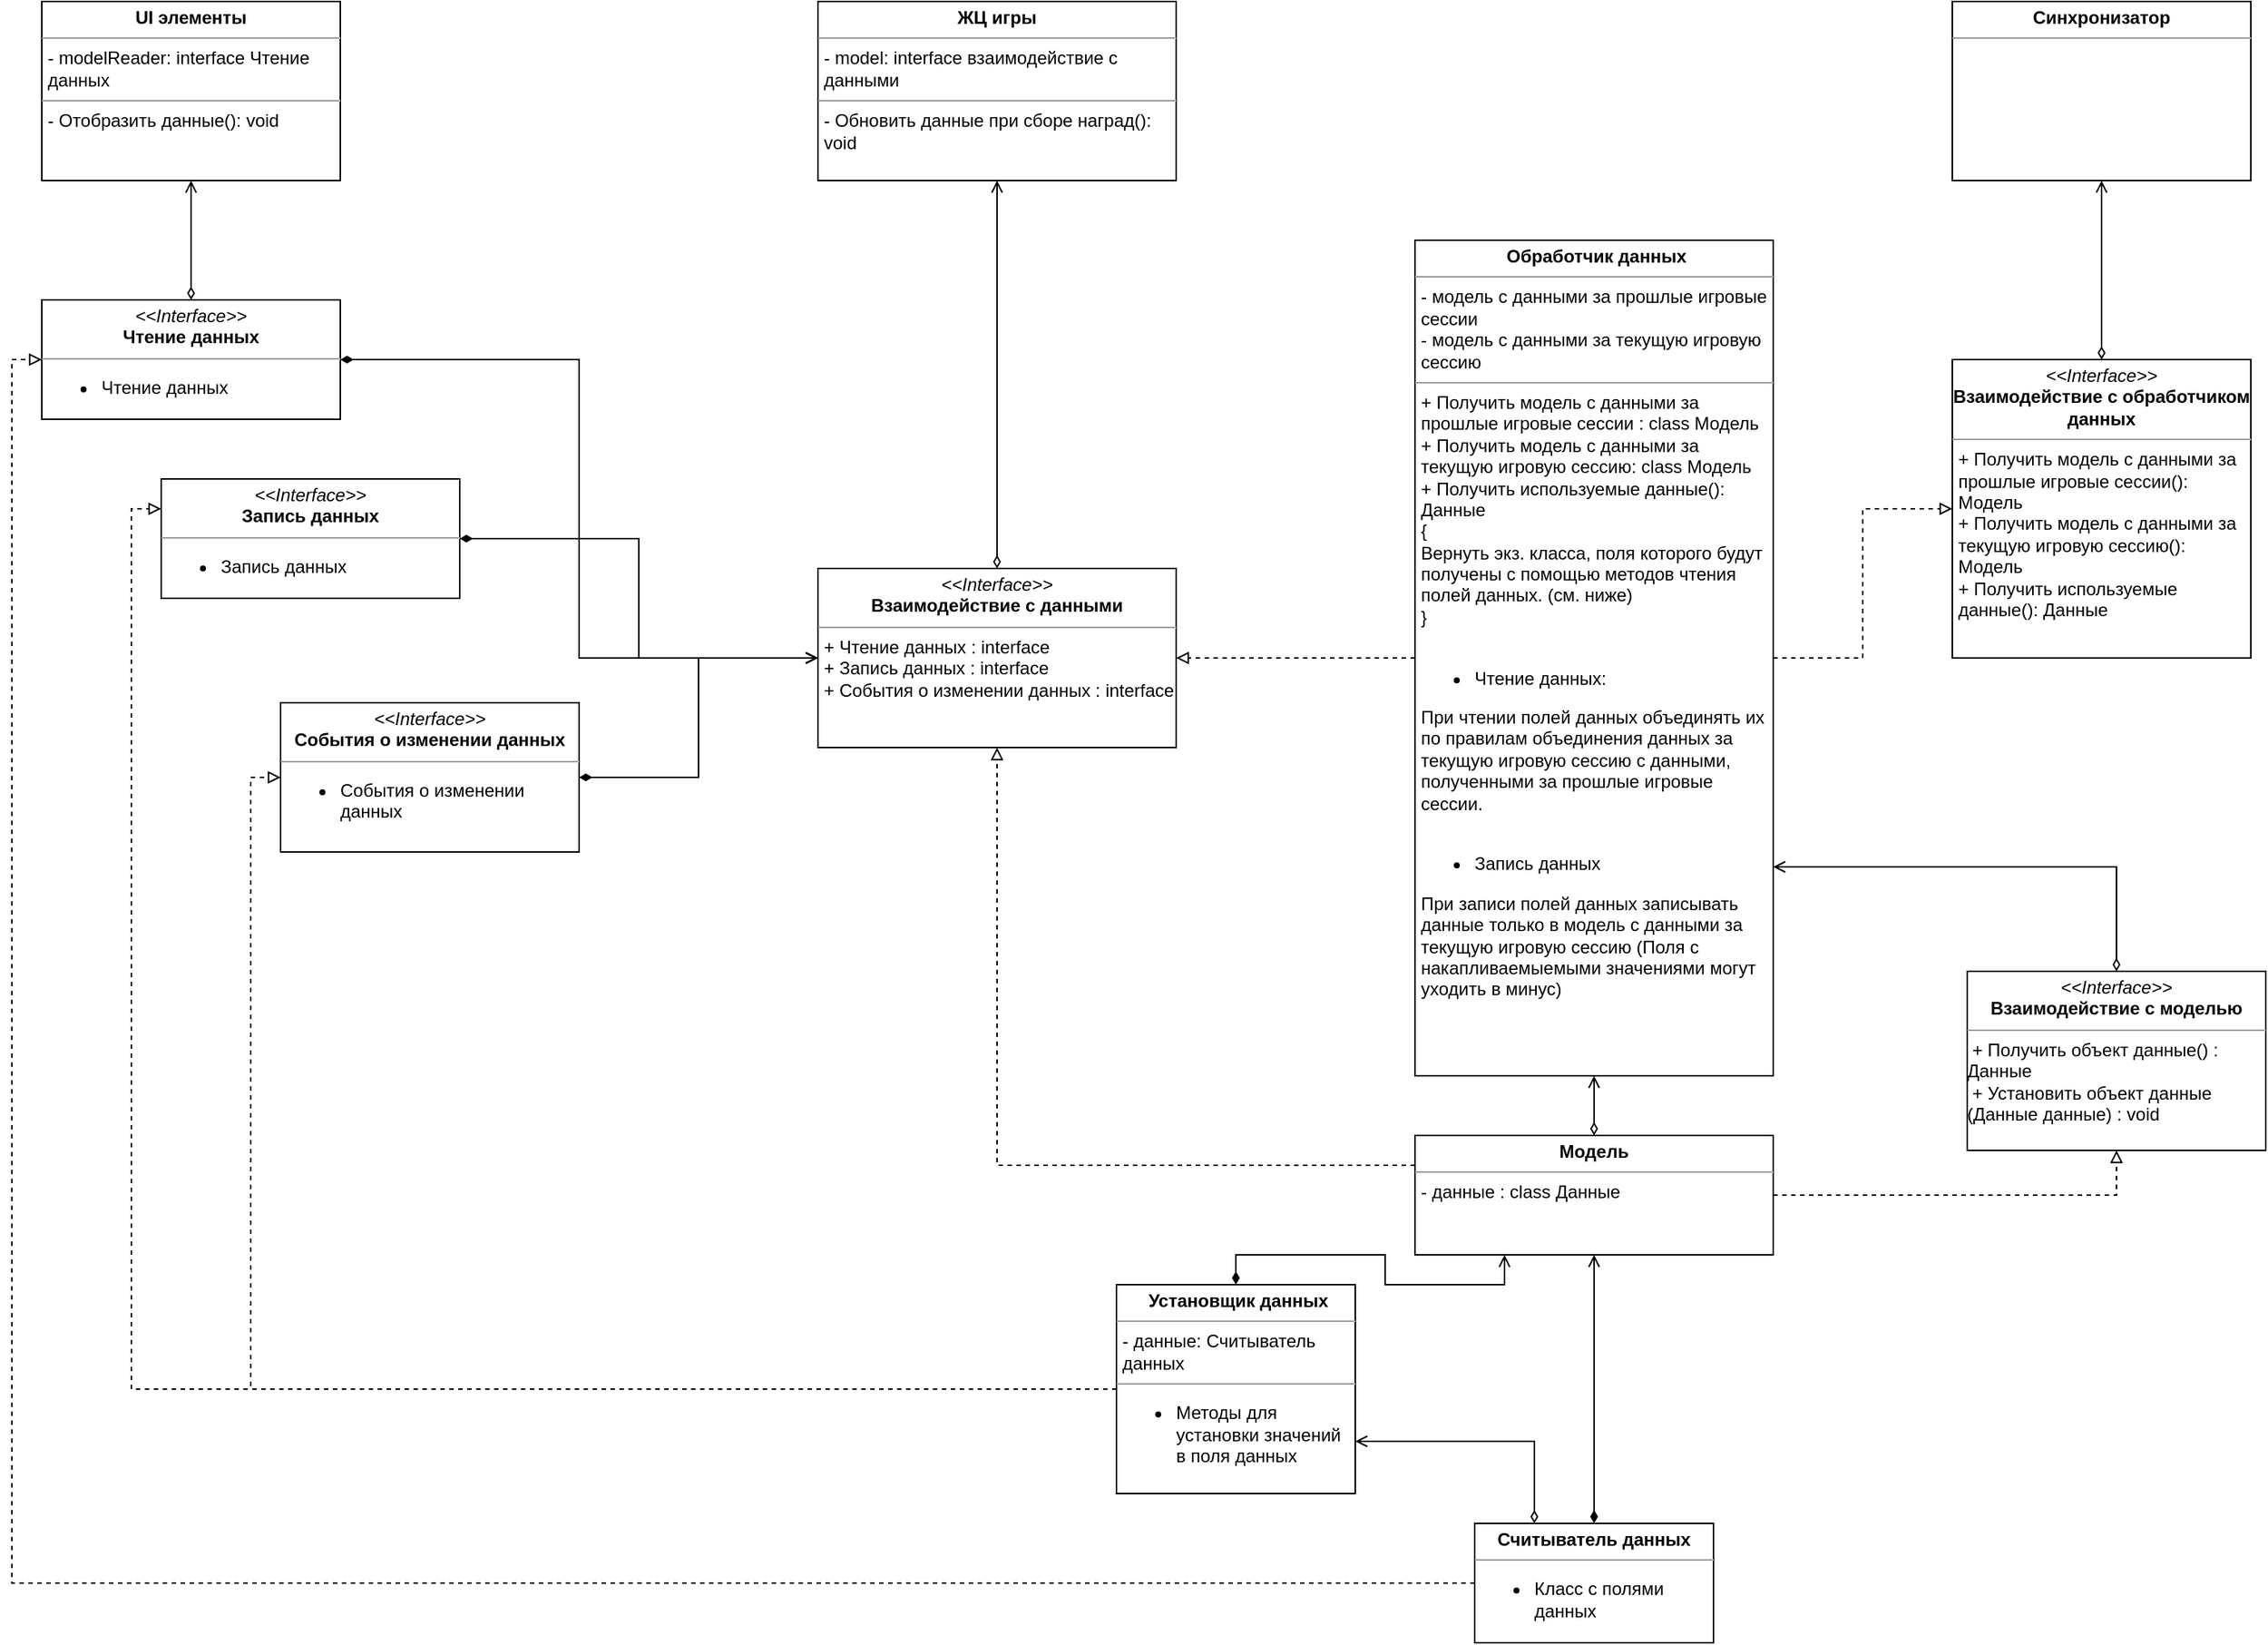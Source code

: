 <mxfile version="14.1.8" type="device"><diagram id="maa8xAjAnDpQ0KqKedxM" name="Page-1"><mxGraphModel dx="2692" dy="607" grid="1" gridSize="10" guides="1" tooltips="1" connect="1" arrows="1" fold="1" page="1" pageScale="1" pageWidth="827" pageHeight="1169" math="0" shadow="0"><root><mxCell id="0"/><mxCell id="1" parent="0"/><mxCell id="YBzx3935GgeBYoLELwdb-70" style="edgeStyle=orthogonalEdgeStyle;rounded=0;orthogonalLoop=1;jettySize=auto;html=1;exitX=0;exitY=0.5;exitDx=0;exitDy=0;entryX=0;entryY=0.5;entryDx=0;entryDy=0;startArrow=none;startFill=0;endArrow=block;endFill=0;fontSize=14;dashed=1;" parent="1" source="3F74W7NGRPHnUBO_dEAn-1" target="YBzx3935GgeBYoLELwdb-64" edge="1"><mxGeometry relative="1" as="geometry"/></mxCell><mxCell id="YBzx3935GgeBYoLELwdb-71" style="edgeStyle=orthogonalEdgeStyle;rounded=0;orthogonalLoop=1;jettySize=auto;html=1;exitX=0;exitY=0.5;exitDx=0;exitDy=0;entryX=0;entryY=0.5;entryDx=0;entryDy=0;dashed=1;startArrow=none;startFill=0;endArrow=block;endFill=0;fontSize=14;" parent="1" source="0_7En5gAfLmJ_o5Ms0eV-1" target="YBzx3935GgeBYoLELwdb-63" edge="1"><mxGeometry relative="1" as="geometry"/></mxCell><mxCell id="YBzx3935GgeBYoLELwdb-72" style="edgeStyle=orthogonalEdgeStyle;rounded=0;orthogonalLoop=1;jettySize=auto;html=1;exitX=0;exitY=0.5;exitDx=0;exitDy=0;entryX=0;entryY=0.25;entryDx=0;entryDy=0;dashed=1;startArrow=none;startFill=0;endArrow=block;endFill=0;fontSize=14;" parent="1" source="3F74W7NGRPHnUBO_dEAn-1" target="YBzx3935GgeBYoLELwdb-62" edge="1"><mxGeometry relative="1" as="geometry"/></mxCell><mxCell id="YBzx3935GgeBYoLELwdb-77" style="edgeStyle=orthogonalEdgeStyle;rounded=0;orthogonalLoop=1;jettySize=auto;html=1;exitX=1;exitY=0.5;exitDx=0;exitDy=0;entryX=0;entryY=0.5;entryDx=0;entryDy=0;dashed=1;startArrow=none;startFill=0;endArrow=block;endFill=0;fontSize=14;" parent="1" source="YBzx3935GgeBYoLELwdb-35" target="0_7En5gAfLmJ_o5Ms0eV-3" edge="1"><mxGeometry relative="1" as="geometry"/></mxCell><mxCell id="YBzx3935GgeBYoLELwdb-35" value="&lt;p style=&quot;margin: 0px ; margin-top: 4px ; text-align: center&quot;&gt;&lt;b&gt;&amp;nbsp;Обработчик данных&lt;/b&gt;&lt;/p&gt;&lt;hr size=&quot;1&quot;&gt;&lt;p style=&quot;margin: 0px 0px 0px 4px&quot;&gt;- модель&amp;nbsp;с данными за прошлые игровые сессии&lt;/p&gt;&lt;p style=&quot;margin: 0px 0px 0px 4px&quot;&gt;- модель с данными за текущую игровую сессию&lt;/p&gt;&lt;hr size=&quot;1&quot;&gt;&lt;p style=&quot;margin: 0px ; margin-left: 4px&quot;&gt;+ Получить модель с данными за прошлые игровые сессии : class Модель&lt;/p&gt;&lt;p style=&quot;margin: 0px ; margin-left: 4px&quot;&gt;+ Получить модель с данными за текущую игровую сессию: class Модель&lt;/p&gt;&lt;p style=&quot;margin: 0px ; margin-left: 4px&quot;&gt;+ Получить используемые данные(): Данные&lt;/p&gt;&lt;p style=&quot;margin: 0px ; margin-left: 4px&quot;&gt;{&lt;/p&gt;&lt;p style=&quot;margin: 0px ; margin-left: 4px&quot;&gt;Вернуть экз. класса, поля которого будут получены с помощью методов чтения полей данных. (см. ниже)&lt;/p&gt;&lt;p style=&quot;margin: 0px ; margin-left: 4px&quot;&gt;}&lt;/p&gt;&lt;p style=&quot;margin: 0px ; margin-left: 4px&quot;&gt;&lt;br&gt;&lt;/p&gt;&lt;p style=&quot;margin: 0px ; margin-left: 4px&quot;&gt;&lt;/p&gt;&lt;ul&gt;&lt;li&gt;Чтение данных:&lt;/li&gt;&lt;/ul&gt;&lt;p&gt;&lt;/p&gt;&lt;p style=&quot;margin: 0px ; margin-left: 4px&quot;&gt;При чтении полей данных объединять их по правилам объединения данных за текущую игровую сессию с данными, полученными за прошлые игровые сессии.&lt;br&gt;&lt;/p&gt;&lt;p style=&quot;margin: 0px ; margin-left: 4px&quot;&gt;&lt;br&gt;&lt;/p&gt;&lt;p style=&quot;margin: 0px ; margin-left: 4px&quot;&gt;&lt;/p&gt;&lt;ul&gt;&lt;li&gt;Запись данных&lt;/li&gt;&lt;/ul&gt;&lt;p&gt;&lt;/p&gt;&lt;p style=&quot;margin: 0px ; margin-left: 4px&quot;&gt;При записи полей данных записывать данные только в модель с данными за текущую игровую сессию (Поля с накапливаемыемыми значениями могут уходить в минус)&lt;/p&gt;" style="verticalAlign=top;align=left;overflow=fill;fontSize=12;fontFamily=Helvetica;html=1;whiteSpace=wrap;" parent="1" vertex="1"><mxGeometry x="-240" y="320" width="240" height="560" as="geometry"/></mxCell><mxCell id="YBzx3935GgeBYoLELwdb-38" style="edgeStyle=orthogonalEdgeStyle;rounded=0;orthogonalLoop=1;jettySize=auto;html=1;exitX=0.5;exitY=0;exitDx=0;exitDy=0;entryX=0.5;entryY=1;entryDx=0;entryDy=0;endArrow=open;endFill=0;fontSize=14;startArrow=diamondThin;startFill=1;" parent="1" source="0_7En5gAfLmJ_o5Ms0eV-1" target="0_7En5gAfLmJ_o5Ms0eV-2" edge="1"><mxGeometry relative="1" as="geometry"/></mxCell><mxCell id="YBzx3935GgeBYoLELwdb-48" style="edgeStyle=orthogonalEdgeStyle;rounded=0;orthogonalLoop=1;jettySize=auto;html=1;exitX=0.5;exitY=0;exitDx=0;exitDy=0;entryX=0.5;entryY=1;entryDx=0;entryDy=0;startArrow=diamondThin;startFill=0;endArrow=open;endFill=0;fontSize=14;" parent="1" source="YBzx3935GgeBYoLELwdb-63" target="mW_2tIWw9UFWNT3Ew00w-1" edge="1"><mxGeometry relative="1" as="geometry"/></mxCell><mxCell id="YBzx3935GgeBYoLELwdb-49" style="edgeStyle=orthogonalEdgeStyle;rounded=0;orthogonalLoop=1;jettySize=auto;html=1;exitX=0.5;exitY=0;exitDx=0;exitDy=0;entryX=0.5;entryY=1;entryDx=0;entryDy=0;startArrow=diamondThin;startFill=0;endArrow=open;endFill=0;fontSize=14;" parent="1" source="nsPHtIY0Uy-dsRU481MH-1" target="mW_2tIWw9UFWNT3Ew00w-2" edge="1"><mxGeometry relative="1" as="geometry"><mxPoint x="640" y="200" as="targetPoint"/><mxPoint x="-120" y="320" as="sourcePoint"/></mxGeometry></mxCell><mxCell id="YBzx3935GgeBYoLELwdb-54" value="&lt;p style=&quot;margin: 0px ; margin-top: 4px ; text-align: center&quot;&gt;&lt;b&gt;Синхронизатор&lt;/b&gt;&lt;/p&gt;&lt;hr size=&quot;1&quot;&gt;&lt;p style=&quot;margin: 0px ; margin-left: 4px&quot;&gt;&lt;br&gt;&lt;/p&gt;" style="verticalAlign=top;align=left;overflow=fill;fontSize=12;fontFamily=Helvetica;html=1;whiteSpace=wrap;" parent="1" vertex="1"><mxGeometry x="120" y="160" width="200" height="120" as="geometry"/></mxCell><mxCell id="YBzx3935GgeBYoLELwdb-68" style="edgeStyle=orthogonalEdgeStyle;rounded=0;orthogonalLoop=1;jettySize=auto;html=1;exitX=1;exitY=0.5;exitDx=0;exitDy=0;startArrow=diamondThin;startFill=1;endArrow=open;endFill=0;fontSize=14;entryX=0;entryY=0.5;entryDx=0;entryDy=0;" parent="1" source="YBzx3935GgeBYoLELwdb-62" target="nsPHtIY0Uy-dsRU481MH-1" edge="1"><mxGeometry relative="1" as="geometry"><mxPoint x="-240" y="380" as="targetPoint"/></mxGeometry></mxCell><mxCell id="YBzx3935GgeBYoLELwdb-62" value="&lt;p style=&quot;margin: 0px ; margin-top: 4px ; text-align: center&quot;&gt;&lt;i&gt;&amp;lt;&amp;lt;Interface&amp;gt;&amp;gt;&lt;/i&gt;&lt;br&gt;&lt;b&gt;Запись данных&lt;/b&gt;&lt;/p&gt;&lt;hr size=&quot;1&quot;&gt;&lt;p style=&quot;margin: 0px 0px 0px 4px&quot;&gt;&lt;/p&gt;&lt;ul&gt;&lt;li&gt;Запись данных&lt;/li&gt;&lt;/ul&gt;&lt;p&gt;&lt;/p&gt;" style="verticalAlign=top;align=left;overflow=fill;fontSize=12;fontFamily=Helvetica;html=1;whiteSpace=wrap;" parent="1" vertex="1"><mxGeometry x="-1080" y="480" width="200" height="80" as="geometry"/></mxCell><mxCell id="YBzx3935GgeBYoLELwdb-63" value="&lt;p style=&quot;margin: 0px ; margin-top: 4px ; text-align: center&quot;&gt;&lt;i&gt;&amp;lt;&amp;lt;Interface&amp;gt;&amp;gt;&lt;/i&gt;&lt;br&gt;&lt;b&gt;Чтение данных&lt;/b&gt;&lt;/p&gt;&lt;hr size=&quot;1&quot;&gt;&lt;p style=&quot;margin: 0px 0px 0px 4px&quot;&gt;&lt;/p&gt;&lt;ul&gt;&lt;li&gt;&lt;span&gt;Чтение данных&lt;/span&gt;&lt;br&gt;&lt;/li&gt;&lt;/ul&gt;&lt;p&gt;&lt;/p&gt;" style="verticalAlign=top;align=left;overflow=fill;fontSize=12;fontFamily=Helvetica;html=1;whiteSpace=wrap;" parent="1" vertex="1"><mxGeometry x="-1160" y="360" width="200" height="80" as="geometry"/></mxCell><mxCell id="YBzx3935GgeBYoLELwdb-65" style="edgeStyle=orthogonalEdgeStyle;rounded=0;orthogonalLoop=1;jettySize=auto;html=1;exitX=1;exitY=0.5;exitDx=0;exitDy=0;entryX=0;entryY=0.5;entryDx=0;entryDy=0;startArrow=diamondThin;startFill=1;endArrow=open;endFill=0;fontSize=14;" parent="1" source="YBzx3935GgeBYoLELwdb-64" target="nsPHtIY0Uy-dsRU481MH-1" edge="1"><mxGeometry relative="1" as="geometry"><mxPoint x="-240" y="380" as="targetPoint"/></mxGeometry></mxCell><mxCell id="YBzx3935GgeBYoLELwdb-64" value="&lt;p style=&quot;margin: 0px ; margin-top: 4px ; text-align: center&quot;&gt;&lt;i&gt;&amp;lt;&amp;lt;Interface&amp;gt;&amp;gt;&lt;/i&gt;&lt;br&gt;&lt;b&gt;События о изменении данных&lt;/b&gt;&lt;/p&gt;&lt;hr size=&quot;1&quot;&gt;&lt;p style=&quot;margin: 0px 0px 0px 4px&quot;&gt;&lt;/p&gt;&lt;ul&gt;&lt;li&gt;События о изменении данных&lt;/li&gt;&lt;/ul&gt;&lt;p&gt;&lt;/p&gt;" style="verticalAlign=top;align=left;overflow=fill;fontSize=12;fontFamily=Helvetica;html=1;whiteSpace=wrap;" parent="1" vertex="1"><mxGeometry x="-1000" y="630" width="200" height="100" as="geometry"/></mxCell><mxCell id="YBzx3935GgeBYoLELwdb-73" value="&lt;p style=&quot;margin: 0px ; margin-top: 4px ; text-align: center&quot;&gt;&lt;i&gt;&amp;lt;&amp;lt;Interface&amp;gt;&amp;gt;&lt;/i&gt;&lt;br&gt;&lt;b&gt;Взаимодействие с моделью&lt;/b&gt;&lt;/p&gt;&lt;hr size=&quot;1&quot;&gt;&lt;p style=&quot;margin: 0px ; margin-left: 4px&quot;&gt;&lt;/p&gt;&lt;span&gt;&amp;nbsp;+ Получить объект данные() :&amp;nbsp; Данные&lt;/span&gt;&lt;br&gt;&lt;span&gt;&amp;nbsp;+ Установить объект данные (Данные данные) : void&lt;/span&gt;&lt;br&gt;&lt;p&gt;&lt;/p&gt;" style="verticalAlign=top;align=left;overflow=fill;fontSize=12;fontFamily=Helvetica;html=1;whiteSpace=wrap;" parent="1" vertex="1"><mxGeometry x="130" y="810" width="200" height="120" as="geometry"/></mxCell><mxCell id="YBzx3935GgeBYoLELwdb-78" style="edgeStyle=orthogonalEdgeStyle;rounded=0;orthogonalLoop=1;jettySize=auto;html=1;exitX=0.5;exitY=0;exitDx=0;exitDy=0;entryX=1;entryY=0.75;entryDx=0;entryDy=0;startArrow=diamondThin;startFill=0;endArrow=open;endFill=0;fontSize=14;" parent="1" source="YBzx3935GgeBYoLELwdb-73" target="YBzx3935GgeBYoLELwdb-35" edge="1"><mxGeometry relative="1" as="geometry"><mxPoint x="790.0" y="480" as="sourcePoint"/><mxPoint x="630.0" y="410.0" as="targetPoint"/></mxGeometry></mxCell><mxCell id="YBzx3935GgeBYoLELwdb-81" style="edgeStyle=orthogonalEdgeStyle;rounded=0;orthogonalLoop=1;jettySize=auto;html=1;exitX=1;exitY=0.5;exitDx=0;exitDy=0;startArrow=diamondThin;startFill=1;endArrow=open;endFill=0;fontSize=14;entryX=0;entryY=0.5;entryDx=0;entryDy=0;" parent="1" source="YBzx3935GgeBYoLELwdb-63" target="nsPHtIY0Uy-dsRU481MH-1" edge="1"><mxGeometry relative="1" as="geometry"><mxPoint x="-240" y="380" as="targetPoint"/><mxPoint x="-330.0" y="190" as="sourcePoint"/></mxGeometry></mxCell><mxCell id="mW_2tIWw9UFWNT3Ew00w-1" value="&lt;p style=&quot;margin: 0px ; margin-top: 4px ; text-align: center&quot;&gt;&lt;b&gt;UI элементы&lt;/b&gt;&lt;br&gt;&lt;/p&gt;&lt;hr size=&quot;1&quot;&gt;&lt;p style=&quot;margin: 0px ; margin-left: 4px&quot;&gt;- modelReader: interface Чтение данных&lt;br&gt;&lt;/p&gt;&lt;hr size=&quot;1&quot;&gt;&lt;p style=&quot;margin: 0px ; margin-left: 4px&quot;&gt;- Отобразить данные(): void&lt;br&gt;&lt;/p&gt;" style="verticalAlign=top;align=left;overflow=fill;fontSize=12;fontFamily=Helvetica;html=1;whiteSpace=wrap;" parent="1" vertex="1"><mxGeometry x="-1160" y="160" width="200" height="120" as="geometry"/></mxCell><mxCell id="mW_2tIWw9UFWNT3Ew00w-2" value="&lt;p style=&quot;margin: 0px ; margin-top: 4px ; text-align: center&quot;&gt;&lt;b&gt;ЖЦ игры&lt;/b&gt;&lt;br&gt;&lt;/p&gt;&lt;hr size=&quot;1&quot;&gt;&lt;p style=&quot;margin: 0px ; margin-left: 4px&quot;&gt;- model: interface взаимодействие с данными&lt;br&gt;&lt;/p&gt;&lt;hr size=&quot;1&quot;&gt;&lt;p style=&quot;margin: 0px ; margin-left: 4px&quot;&gt;- Обновить данные при сборе наград(): void&lt;br&gt;&lt;/p&gt;" style="verticalAlign=top;align=left;overflow=fill;fontSize=12;fontFamily=Helvetica;html=1;whiteSpace=wrap;" parent="1" vertex="1"><mxGeometry x="-640" y="160" width="240" height="120" as="geometry"/></mxCell><mxCell id="nsPHtIY0Uy-dsRU481MH-1" value="&lt;p style=&quot;margin: 0px ; margin-top: 4px ; text-align: center&quot;&gt;&lt;/p&gt;&lt;p style=&quot;margin: 4px 0px 0px ; text-align: center&quot;&gt;&lt;i&gt;&amp;lt;&amp;lt;Interface&amp;gt;&amp;gt;&lt;/i&gt;&lt;br&gt;&lt;b&gt;Взаимодействие с данными&lt;/b&gt;&lt;/p&gt;&lt;hr size=&quot;1&quot;&gt;&lt;p style=&quot;margin: 0px ; margin-left: 4px&quot;&gt;+ Чтение данных : interface&lt;/p&gt;&lt;p style=&quot;margin: 0px ; margin-left: 4px&quot;&gt;+ Запись данных : interface&lt;/p&gt;&lt;p style=&quot;margin: 0px ; margin-left: 4px&quot;&gt;+ События о изменении данных : i&lt;span&gt;nterface&lt;/span&gt;&lt;/p&gt;" style="verticalAlign=top;align=left;overflow=fill;fontSize=12;fontFamily=Helvetica;html=1;whiteSpace=wrap;" parent="1" vertex="1"><mxGeometry x="-640" y="540" width="240" height="120" as="geometry"/></mxCell><mxCell id="0_7En5gAfLmJ_o5Ms0eV-1" value="&lt;p style=&quot;margin: 0px ; margin-top: 4px ; text-align: center&quot;&gt;&lt;b&gt;Считыватель данных&lt;/b&gt;&lt;/p&gt;&lt;hr size=&quot;1&quot;&gt;&lt;p style=&quot;margin: 0px ; margin-left: 4px&quot;&gt;&lt;/p&gt;&lt;ul&gt;&lt;li&gt;Класс с полями данных&lt;/li&gt;&lt;/ul&gt;&lt;p&gt;&lt;/p&gt;" style="verticalAlign=top;align=left;overflow=fill;fontSize=12;fontFamily=Helvetica;html=1;whiteSpace=wrap;" parent="1" vertex="1"><mxGeometry x="-200" y="1180" width="160" height="80" as="geometry"/></mxCell><mxCell id="0_7En5gAfLmJ_o5Ms0eV-2" value="&lt;p style=&quot;margin: 0px ; margin-top: 4px ; text-align: center&quot;&gt;&lt;b&gt;Модель&lt;/b&gt;&lt;/p&gt;&lt;hr size=&quot;1&quot;&gt;&lt;p style=&quot;margin: 0px ; margin-left: 4px&quot;&gt;- данные : class Данные&lt;/p&gt;" style="verticalAlign=top;align=left;overflow=fill;fontSize=12;fontFamily=Helvetica;html=1;whiteSpace=wrap;" parent="1" vertex="1"><mxGeometry x="-240" y="920" width="240" height="80" as="geometry"/></mxCell><mxCell id="0_7En5gAfLmJ_o5Ms0eV-3" value="&lt;p style=&quot;margin: 0px ; margin-top: 4px ; text-align: center&quot;&gt;&lt;i&gt;&amp;lt;&amp;lt;Interface&amp;gt;&amp;gt;&lt;/i&gt;&lt;br&gt;&lt;b&gt;Взаимодействие с обработчиком данных&lt;/b&gt;&lt;/p&gt;&lt;hr size=&quot;1&quot;&gt;&lt;p style=&quot;margin: 0px 0px 0px 4px&quot;&gt;+ Получить модель с данными за прошлые игровые сессии(): Модель&lt;/p&gt;&lt;p style=&quot;margin: 0px 0px 0px 4px&quot;&gt;+ Получить модель с данными за текущую игровую сессию(): Модель&lt;/p&gt;&lt;p style=&quot;margin: 0px 0px 0px 4px&quot;&gt;+ Получить используемые данные(): Данные&lt;/p&gt;&lt;br&gt;&lt;p&gt;&lt;/p&gt;" style="verticalAlign=top;align=left;overflow=fill;fontSize=12;fontFamily=Helvetica;html=1;whiteSpace=wrap;" parent="1" vertex="1"><mxGeometry x="120" y="400" width="200" height="200" as="geometry"/></mxCell><mxCell id="0_7En5gAfLmJ_o5Ms0eV-5" style="edgeStyle=orthogonalEdgeStyle;rounded=0;orthogonalLoop=1;jettySize=auto;html=1;exitX=1;exitY=0.5;exitDx=0;exitDy=0;entryX=0.5;entryY=1;entryDx=0;entryDy=0;dashed=1;startArrow=none;startFill=0;endArrow=block;endFill=0;fontSize=14;" parent="1" source="0_7En5gAfLmJ_o5Ms0eV-2" target="YBzx3935GgeBYoLELwdb-73" edge="1"><mxGeometry relative="1" as="geometry"><mxPoint x="10" y="730.0" as="sourcePoint"/><mxPoint x="140" y="800" as="targetPoint"/></mxGeometry></mxCell><mxCell id="0_7En5gAfLmJ_o5Ms0eV-6" style="edgeStyle=orthogonalEdgeStyle;rounded=0;orthogonalLoop=1;jettySize=auto;html=1;entryX=0.5;entryY=1;entryDx=0;entryDy=0;startArrow=diamondThin;startFill=0;endArrow=open;endFill=0;fontSize=14;exitX=0.5;exitY=0;exitDx=0;exitDy=0;" parent="1" source="0_7En5gAfLmJ_o5Ms0eV-2" target="YBzx3935GgeBYoLELwdb-35" edge="1"><mxGeometry relative="1" as="geometry"><mxPoint x="-350" y="830" as="targetPoint"/><mxPoint x="-210" y="920" as="sourcePoint"/></mxGeometry></mxCell><mxCell id="0_7En5gAfLmJ_o5Ms0eV-9" style="edgeStyle=orthogonalEdgeStyle;rounded=0;orthogonalLoop=1;jettySize=auto;html=1;entryX=0.5;entryY=1;entryDx=0;entryDy=0;fontSize=14;endArrow=block;endFill=0;dashed=1;exitX=0;exitY=0.25;exitDx=0;exitDy=0;" parent="1" source="0_7En5gAfLmJ_o5Ms0eV-2" target="nsPHtIY0Uy-dsRU481MH-1" edge="1"><mxGeometry relative="1" as="geometry"><mxPoint x="-110" y="520" as="targetPoint"/><mxPoint x="-110" y="570" as="sourcePoint"/></mxGeometry></mxCell><mxCell id="0_7En5gAfLmJ_o5Ms0eV-10" style="edgeStyle=orthogonalEdgeStyle;rounded=0;orthogonalLoop=1;jettySize=auto;html=1;exitX=0.5;exitY=0;exitDx=0;exitDy=0;entryX=0.5;entryY=1;entryDx=0;entryDy=0;startArrow=diamondThin;startFill=0;endArrow=open;endFill=0;fontSize=14;" parent="1" source="0_7En5gAfLmJ_o5Ms0eV-3" target="YBzx3935GgeBYoLELwdb-54" edge="1"><mxGeometry relative="1" as="geometry"><mxPoint x="230.0" y="850" as="sourcePoint"/><mxPoint x="10.0" y="810.0" as="targetPoint"/></mxGeometry></mxCell><mxCell id="mDLNsedlr2xnxF1dr8hK-1" style="edgeStyle=orthogonalEdgeStyle;rounded=0;orthogonalLoop=1;jettySize=auto;html=1;entryX=1;entryY=0.5;entryDx=0;entryDy=0;fontSize=14;endArrow=block;endFill=0;dashed=1;exitX=0;exitY=0.5;exitDx=0;exitDy=0;" parent="1" source="YBzx3935GgeBYoLELwdb-35" target="nsPHtIY0Uy-dsRU481MH-1" edge="1"><mxGeometry relative="1" as="geometry"><mxPoint x="-510" y="630" as="targetPoint"/><mxPoint x="-230" y="950" as="sourcePoint"/></mxGeometry></mxCell><mxCell id="3F74W7NGRPHnUBO_dEAn-1" value="&lt;p style=&quot;margin: 0px ; margin-top: 4px ; text-align: center&quot;&gt;&lt;/p&gt;&lt;p style=&quot;margin: 4px 0px 0px ; text-align: center&quot;&gt;&lt;b&gt;&amp;nbsp;&lt;/b&gt;&lt;b&gt;Установщик данных&lt;/b&gt;&lt;/p&gt;&lt;hr size=&quot;1&quot;&gt;&lt;p style=&quot;margin: 0px 0px 0px 4px&quot;&gt;- данные: Считыватель данных&lt;/p&gt;&lt;hr size=&quot;1&quot;&gt;&lt;p style=&quot;margin: 0px 0px 0px 4px&quot;&gt;&lt;/p&gt;&lt;ul&gt;&lt;li&gt;Методы для установки значений в поля данных&lt;/li&gt;&lt;/ul&gt;&lt;p&gt;&lt;/p&gt;&lt;p&gt;&lt;/p&gt;" style="verticalAlign=top;align=left;overflow=fill;fontSize=12;fontFamily=Helvetica;html=1;whiteSpace=wrap;" vertex="1" parent="1"><mxGeometry x="-440" y="1020" width="160" height="140" as="geometry"/></mxCell><mxCell id="3F74W7NGRPHnUBO_dEAn-2" style="edgeStyle=orthogonalEdgeStyle;rounded=0;orthogonalLoop=1;jettySize=auto;html=1;exitX=0.5;exitY=0;exitDx=0;exitDy=0;entryX=0.25;entryY=1;entryDx=0;entryDy=0;endArrow=open;endFill=0;fontSize=14;startArrow=diamondThin;startFill=1;" edge="1" parent="1" source="3F74W7NGRPHnUBO_dEAn-1" target="0_7En5gAfLmJ_o5Ms0eV-2"><mxGeometry relative="1" as="geometry"><mxPoint x="-110" y="1120" as="sourcePoint"/><mxPoint x="-110" y="1010" as="targetPoint"/></mxGeometry></mxCell><mxCell id="3F74W7NGRPHnUBO_dEAn-3" style="edgeStyle=orthogonalEdgeStyle;rounded=0;orthogonalLoop=1;jettySize=auto;html=1;exitX=0.25;exitY=0;exitDx=0;exitDy=0;entryX=1;entryY=0.75;entryDx=0;entryDy=0;endArrow=open;endFill=0;fontSize=14;startArrow=diamondThin;startFill=0;" edge="1" parent="1" source="0_7En5gAfLmJ_o5Ms0eV-1" target="3F74W7NGRPHnUBO_dEAn-1"><mxGeometry relative="1" as="geometry"><mxPoint x="-350" y="990" as="sourcePoint"/><mxPoint x="-170" y="1010" as="targetPoint"/></mxGeometry></mxCell></root></mxGraphModel></diagram></mxfile>